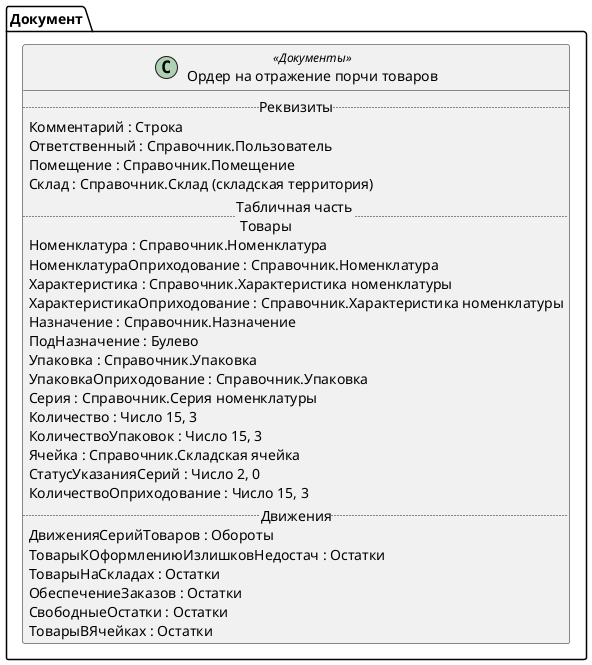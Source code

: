 ﻿@startuml ОрдерНаОтражениеПорчиТоваров
'!include templates.wsd
'..\include templates.wsd
class Документ.ОрдерНаОтражениеПорчиТоваров as "Ордер на отражение порчи товаров" <<Документы>>
{
..Реквизиты..
Комментарий : Строка
Ответственный : Справочник.Пользователь
Помещение : Справочник.Помещение
Склад : Справочник.Склад (складская территория)
..Табличная часть \n Товары..
Номенклатура : Справочник.Номенклатура
НоменклатураОприходование : Справочник.Номенклатура
Характеристика : Справочник.Характеристика номенклатуры
ХарактеристикаОприходование : Справочник.Характеристика номенклатуры
Назначение : Справочник.Назначение
ПодНазначение : Булево
Упаковка : Справочник.Упаковка
УпаковкаОприходование : Справочник.Упаковка
Серия : Справочник.Серия номенклатуры
Количество : Число 15, 3
КоличествоУпаковок : Число 15, 3
Ячейка : Справочник.Складская ячейка
СтатусУказанияСерий : Число 2, 0
КоличествоОприходование : Число 15, 3
..Движения..
ДвиженияСерийТоваров : Обороты
ТоварыКОформлениюИзлишковНедостач : Остатки
ТоварыНаСкладах : Остатки
ОбеспечениеЗаказов : Остатки
СвободныеОстатки : Остатки
ТоварыВЯчейках : Остатки
}
@enduml
